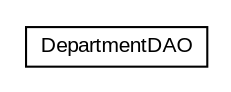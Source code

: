 #!/usr/local/bin/dot
#
# Class diagram 
# Generated by UMLGraph version R5_6 (http://www.umlgraph.org/)
#

digraph G {
	edge [fontname="arial",fontsize=10,labelfontname="arial",labelfontsize=10];
	node [fontname="arial",fontsize=10,shape=plaintext];
	nodesep=0.25;
	ranksep=0.5;
	// spring.orm.dao.DepartmentDAO
	c7008 [label=<<table title="spring.orm.dao.DepartmentDAO" border="0" cellborder="1" cellspacing="0" cellpadding="2" port="p" href="./DepartmentDAO.html">
		<tr><td><table border="0" cellspacing="0" cellpadding="1">
<tr><td align="center" balign="center"> DepartmentDAO </td></tr>
		</table></td></tr>
		</table>>, URL="./DepartmentDAO.html", fontname="arial", fontcolor="black", fontsize=10.0];
}

